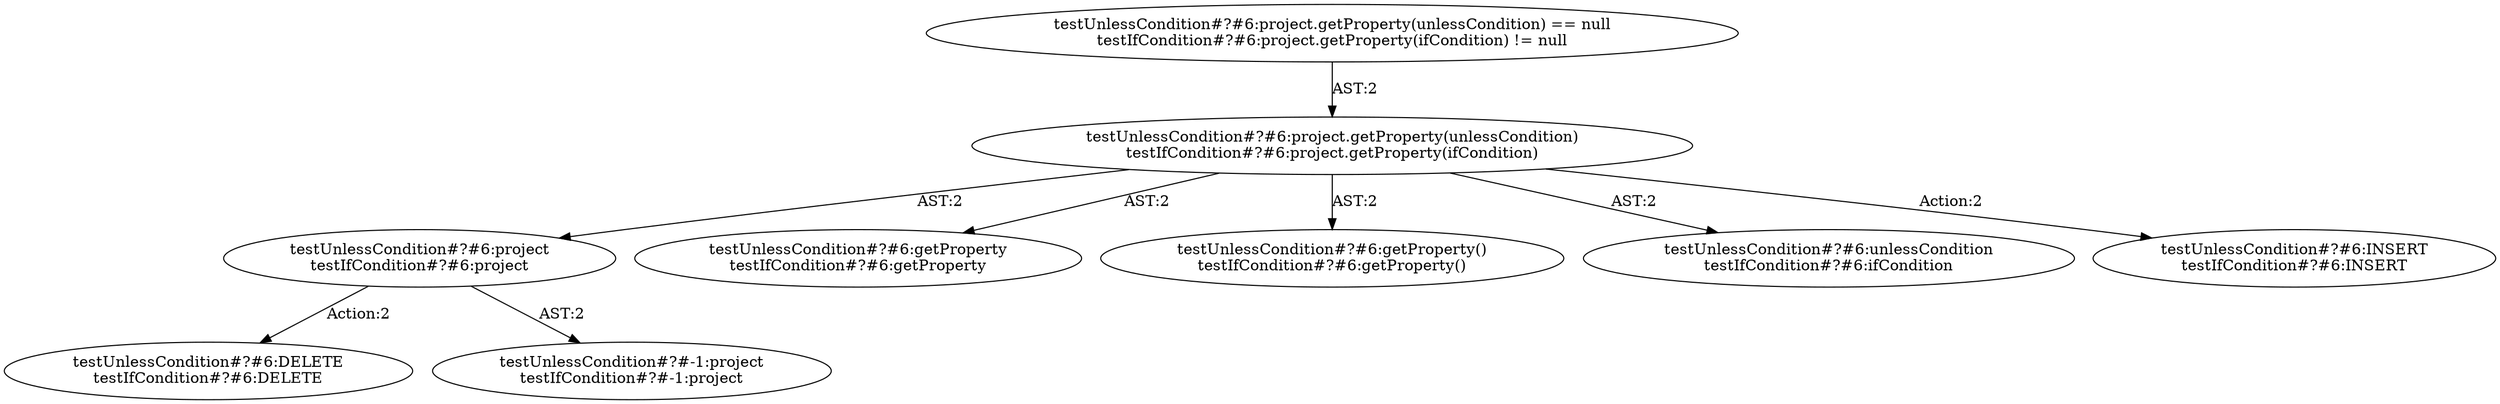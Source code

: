 digraph "Pattern" {
0 [label="testUnlessCondition#?#6:DELETE
testIfCondition#?#6:DELETE" shape=ellipse]
1 [label="testUnlessCondition#?#6:project
testIfCondition#?#6:project" shape=ellipse]
2 [label="testUnlessCondition#?#6:project.getProperty(unlessCondition)
testIfCondition#?#6:project.getProperty(ifCondition)" shape=ellipse]
3 [label="testUnlessCondition#?#6:project.getProperty(unlessCondition) == null
testIfCondition#?#6:project.getProperty(ifCondition) != null" shape=ellipse]
4 [label="testUnlessCondition#?#6:getProperty
testIfCondition#?#6:getProperty" shape=ellipse]
5 [label="testUnlessCondition#?#6:getProperty()
testIfCondition#?#6:getProperty()" shape=ellipse]
6 [label="testUnlessCondition#?#6:unlessCondition
testIfCondition#?#6:ifCondition" shape=ellipse]
7 [label="testUnlessCondition#?#6:INSERT
testIfCondition#?#6:INSERT" shape=ellipse]
8 [label="testUnlessCondition#?#-1:project
testIfCondition#?#-1:project" shape=ellipse]
1 -> 0 [label="Action:2"];
1 -> 8 [label="AST:2"];
2 -> 1 [label="AST:2"];
2 -> 4 [label="AST:2"];
2 -> 5 [label="AST:2"];
2 -> 6 [label="AST:2"];
2 -> 7 [label="Action:2"];
3 -> 2 [label="AST:2"];
}